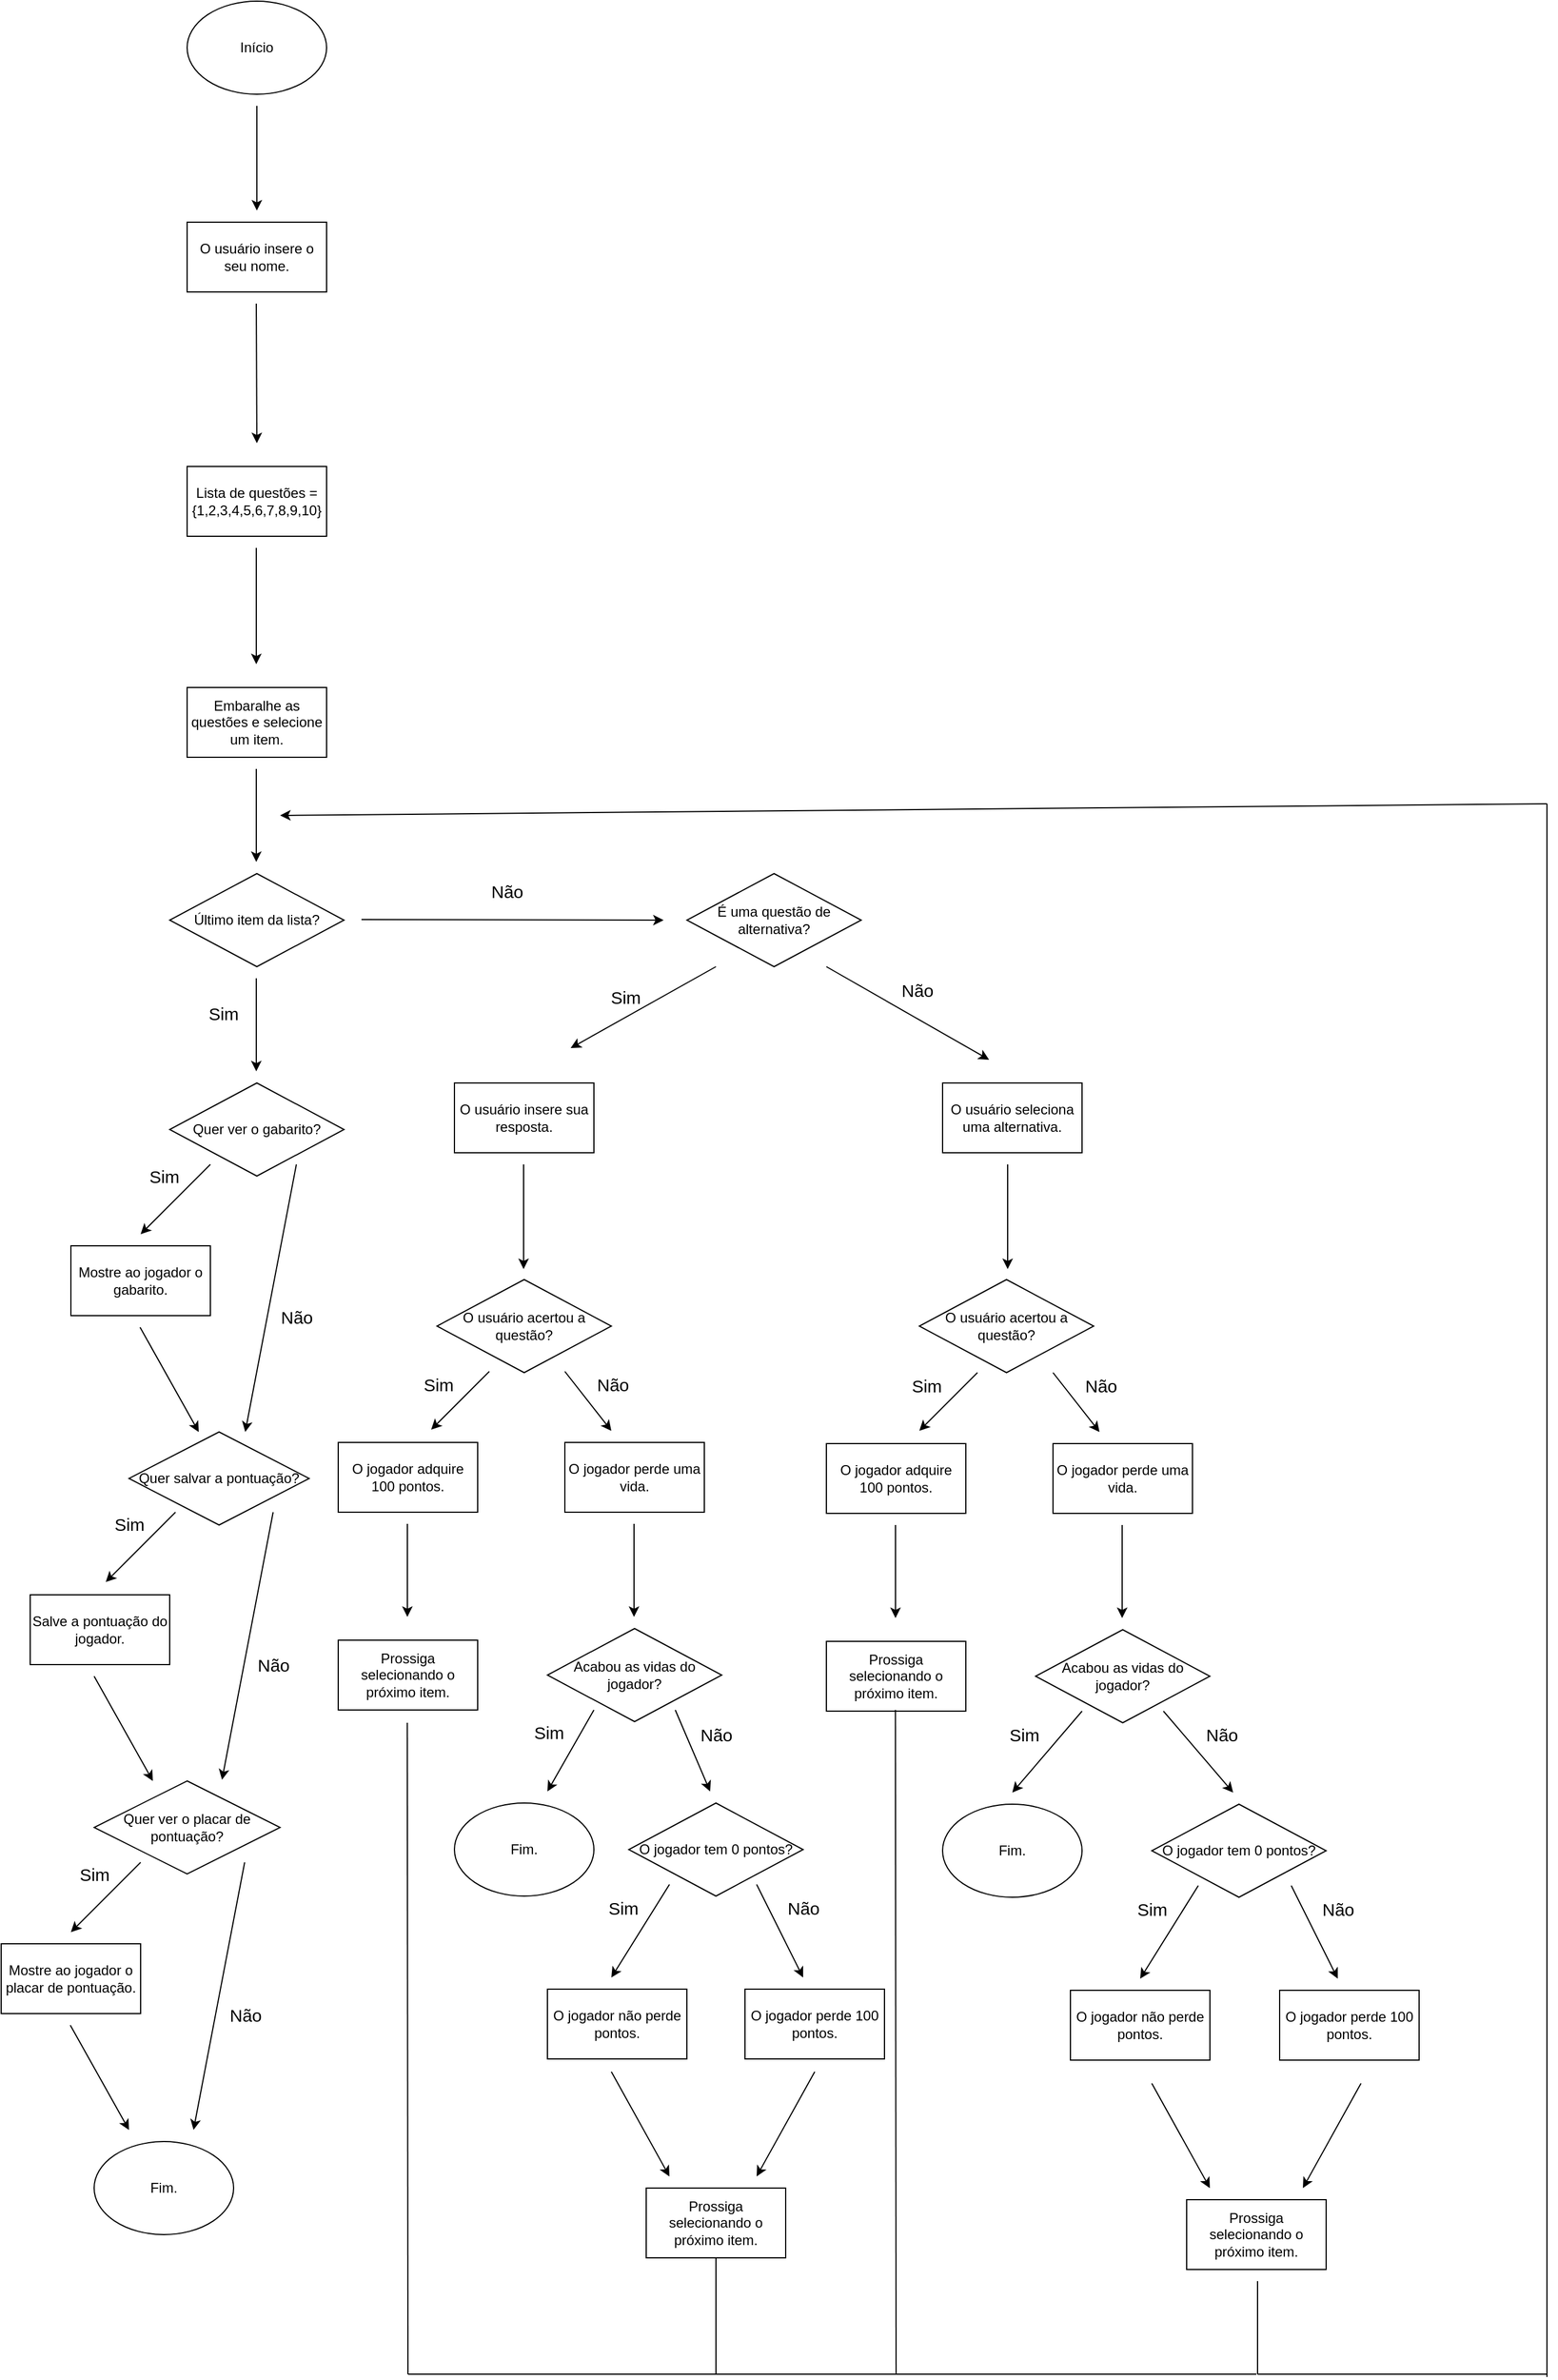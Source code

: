 <mxfile version="22.0.7" type="github">
  <diagram id="C5RBs43oDa-KdzZeNtuy" name="Page-1">
    <mxGraphModel dx="1035" dy="520" grid="1" gridSize="10" guides="1" tooltips="1" connect="1" arrows="1" fold="1" page="1" pageScale="1" pageWidth="827" pageHeight="1169" math="0" shadow="0">
      <root>
        <mxCell id="WIyWlLk6GJQsqaUBKTNV-0" />
        <mxCell id="WIyWlLk6GJQsqaUBKTNV-1" parent="WIyWlLk6GJQsqaUBKTNV-0" />
        <mxCell id="uaOrWUwennGpa3zISX---0" value="Início" style="ellipse;whiteSpace=wrap;html=1;" parent="WIyWlLk6GJQsqaUBKTNV-1" vertex="1">
          <mxGeometry x="320" y="70" width="120" height="80" as="geometry" />
        </mxCell>
        <mxCell id="uaOrWUwennGpa3zISX---1" value="" style="endArrow=classic;html=1;rounded=0;" parent="WIyWlLk6GJQsqaUBKTNV-1" edge="1">
          <mxGeometry width="50" height="50" relative="1" as="geometry">
            <mxPoint x="380" y="160" as="sourcePoint" />
            <mxPoint x="380" y="250" as="targetPoint" />
          </mxGeometry>
        </mxCell>
        <mxCell id="uaOrWUwennGpa3zISX---2" value="Lista de questões = {1,2,3,4,5,6,7,8,9,10}" style="rounded=0;whiteSpace=wrap;html=1;" parent="WIyWlLk6GJQsqaUBKTNV-1" vertex="1">
          <mxGeometry x="320" y="470" width="120" height="60" as="geometry" />
        </mxCell>
        <mxCell id="uaOrWUwennGpa3zISX---3" value="" style="endArrow=classic;html=1;rounded=0;" parent="WIyWlLk6GJQsqaUBKTNV-1" edge="1">
          <mxGeometry width="50" height="50" relative="1" as="geometry">
            <mxPoint x="379.5" y="540" as="sourcePoint" />
            <mxPoint x="379.5" y="640" as="targetPoint" />
          </mxGeometry>
        </mxCell>
        <mxCell id="uaOrWUwennGpa3zISX---5" value="Embaralhe as questões e selecione um item." style="rounded=0;whiteSpace=wrap;html=1;" parent="WIyWlLk6GJQsqaUBKTNV-1" vertex="1">
          <mxGeometry x="320" y="660" width="120" height="60" as="geometry" />
        </mxCell>
        <mxCell id="uaOrWUwennGpa3zISX---8" value="" style="endArrow=classic;html=1;rounded=0;" parent="WIyWlLk6GJQsqaUBKTNV-1" edge="1">
          <mxGeometry width="50" height="50" relative="1" as="geometry">
            <mxPoint x="379.5" y="730" as="sourcePoint" />
            <mxPoint x="379.5" y="810" as="targetPoint" />
          </mxGeometry>
        </mxCell>
        <mxCell id="uaOrWUwennGpa3zISX---11" value="Último item da lista?" style="rhombus;whiteSpace=wrap;html=1;" parent="WIyWlLk6GJQsqaUBKTNV-1" vertex="1">
          <mxGeometry x="305" y="820" width="150" height="80" as="geometry" />
        </mxCell>
        <mxCell id="uaOrWUwennGpa3zISX---12" value="" style="endArrow=classic;html=1;rounded=0;" parent="WIyWlLk6GJQsqaUBKTNV-1" edge="1">
          <mxGeometry width="50" height="50" relative="1" as="geometry">
            <mxPoint x="379.5" y="910" as="sourcePoint" />
            <mxPoint x="379.5" y="990" as="targetPoint" />
          </mxGeometry>
        </mxCell>
        <mxCell id="uaOrWUwennGpa3zISX---14" value="&lt;font style=&quot;font-size: 15px;&quot;&gt;Sim&lt;/font&gt;" style="edgeLabel;html=1;align=center;verticalAlign=middle;resizable=0;points=[];" parent="uaOrWUwennGpa3zISX---12" vertex="1" connectable="0">
          <mxGeometry x="-0.65" y="5" relative="1" as="geometry">
            <mxPoint x="-34" y="16" as="offset" />
          </mxGeometry>
        </mxCell>
        <mxCell id="uaOrWUwennGpa3zISX---15" value="" style="endArrow=classic;html=1;rounded=0;" parent="WIyWlLk6GJQsqaUBKTNV-1" edge="1">
          <mxGeometry width="50" height="50" relative="1" as="geometry">
            <mxPoint x="470" y="859.5" as="sourcePoint" />
            <mxPoint x="730" y="860" as="targetPoint" />
          </mxGeometry>
        </mxCell>
        <mxCell id="uaOrWUwennGpa3zISX---16" value="&lt;font style=&quot;font-size: 15px;&quot;&gt;Não&lt;/font&gt;" style="text;html=1;align=center;verticalAlign=middle;resizable=0;points=[];autosize=1;strokeColor=none;fillColor=none;" parent="WIyWlLk6GJQsqaUBKTNV-1" vertex="1">
          <mxGeometry x="570" y="820" width="50" height="30" as="geometry" />
        </mxCell>
        <mxCell id="uaOrWUwennGpa3zISX---17" value="O usuário insere o seu nome." style="rounded=0;whiteSpace=wrap;html=1;" parent="WIyWlLk6GJQsqaUBKTNV-1" vertex="1">
          <mxGeometry x="320" y="260" width="120" height="60" as="geometry" />
        </mxCell>
        <mxCell id="uaOrWUwennGpa3zISX---18" value="" style="endArrow=classic;html=1;rounded=0;" parent="WIyWlLk6GJQsqaUBKTNV-1" edge="1">
          <mxGeometry width="50" height="50" relative="1" as="geometry">
            <mxPoint x="379.5" y="330" as="sourcePoint" />
            <mxPoint x="380" y="450" as="targetPoint" />
          </mxGeometry>
        </mxCell>
        <mxCell id="uaOrWUwennGpa3zISX---19" value="É uma questão de alternativa?" style="rhombus;whiteSpace=wrap;html=1;" parent="WIyWlLk6GJQsqaUBKTNV-1" vertex="1">
          <mxGeometry x="750" y="820" width="150" height="80" as="geometry" />
        </mxCell>
        <mxCell id="uaOrWUwennGpa3zISX---20" value="" style="endArrow=classic;html=1;rounded=0;" parent="WIyWlLk6GJQsqaUBKTNV-1" edge="1">
          <mxGeometry width="50" height="50" relative="1" as="geometry">
            <mxPoint x="775" y="900" as="sourcePoint" />
            <mxPoint x="650" y="970" as="targetPoint" />
          </mxGeometry>
        </mxCell>
        <mxCell id="uaOrWUwennGpa3zISX---21" value="&lt;span style=&quot;font-size: 15px;&quot;&gt;Sim&lt;br&gt;&lt;/span&gt;" style="edgeLabel;html=1;align=center;verticalAlign=middle;resizable=0;points=[];" parent="uaOrWUwennGpa3zISX---20" vertex="1" connectable="0">
          <mxGeometry x="-0.247" relative="1" as="geometry">
            <mxPoint x="-31" y="-1" as="offset" />
          </mxGeometry>
        </mxCell>
        <mxCell id="uaOrWUwennGpa3zISX---22" value="O usuário insere sua resposta." style="rounded=0;whiteSpace=wrap;html=1;" parent="WIyWlLk6GJQsqaUBKTNV-1" vertex="1">
          <mxGeometry x="550" y="1000" width="120" height="60" as="geometry" />
        </mxCell>
        <mxCell id="uaOrWUwennGpa3zISX---25" value="" style="endArrow=classic;html=1;rounded=0;" parent="WIyWlLk6GJQsqaUBKTNV-1" edge="1">
          <mxGeometry width="50" height="50" relative="1" as="geometry">
            <mxPoint x="870" y="900" as="sourcePoint" />
            <mxPoint x="1010" y="980" as="targetPoint" />
          </mxGeometry>
        </mxCell>
        <mxCell id="uaOrWUwennGpa3zISX---26" value="&lt;span style=&quot;font-size: 15px;&quot;&gt;Não&lt;br&gt;&lt;/span&gt;" style="edgeLabel;html=1;align=center;verticalAlign=middle;resizable=0;points=[];" parent="uaOrWUwennGpa3zISX---25" vertex="1" connectable="0">
          <mxGeometry x="-0.247" relative="1" as="geometry">
            <mxPoint x="25" y="-10" as="offset" />
          </mxGeometry>
        </mxCell>
        <mxCell id="uaOrWUwennGpa3zISX---27" value="O usuário seleciona uma alternativa." style="rounded=0;whiteSpace=wrap;html=1;" parent="WIyWlLk6GJQsqaUBKTNV-1" vertex="1">
          <mxGeometry x="970" y="1000" width="120" height="60" as="geometry" />
        </mxCell>
        <mxCell id="uaOrWUwennGpa3zISX---28" value="" style="endArrow=classic;html=1;rounded=0;" parent="WIyWlLk6GJQsqaUBKTNV-1" edge="1">
          <mxGeometry width="50" height="50" relative="1" as="geometry">
            <mxPoint x="609.5" y="1070" as="sourcePoint" />
            <mxPoint x="609.5" y="1160" as="targetPoint" />
          </mxGeometry>
        </mxCell>
        <mxCell id="uaOrWUwennGpa3zISX---30" value="" style="endArrow=classic;html=1;rounded=0;" parent="WIyWlLk6GJQsqaUBKTNV-1" edge="1">
          <mxGeometry width="50" height="50" relative="1" as="geometry">
            <mxPoint x="1026" y="1070" as="sourcePoint" />
            <mxPoint x="1026" y="1160" as="targetPoint" />
          </mxGeometry>
        </mxCell>
        <mxCell id="uaOrWUwennGpa3zISX---31" value="O usuário acertou a questão?" style="rhombus;whiteSpace=wrap;html=1;" parent="WIyWlLk6GJQsqaUBKTNV-1" vertex="1">
          <mxGeometry x="535" y="1169" width="150" height="80" as="geometry" />
        </mxCell>
        <mxCell id="uaOrWUwennGpa3zISX---32" value="O usuário acertou a questão?" style="rhombus;whiteSpace=wrap;html=1;" parent="WIyWlLk6GJQsqaUBKTNV-1" vertex="1">
          <mxGeometry x="950" y="1169" width="150" height="80" as="geometry" />
        </mxCell>
        <mxCell id="uaOrWUwennGpa3zISX---33" value="" style="endArrow=classic;html=1;rounded=0;" parent="WIyWlLk6GJQsqaUBKTNV-1" edge="1">
          <mxGeometry width="50" height="50" relative="1" as="geometry">
            <mxPoint x="580" y="1248" as="sourcePoint" />
            <mxPoint x="530" y="1298" as="targetPoint" />
          </mxGeometry>
        </mxCell>
        <mxCell id="uaOrWUwennGpa3zISX---35" value="&lt;font style=&quot;font-size: 15px;&quot;&gt;Sim&lt;/font&gt;" style="edgeLabel;html=1;align=center;verticalAlign=middle;resizable=0;points=[];" parent="uaOrWUwennGpa3zISX---33" vertex="1" connectable="0">
          <mxGeometry x="-0.26" y="4" relative="1" as="geometry">
            <mxPoint x="-29" y="-10" as="offset" />
          </mxGeometry>
        </mxCell>
        <mxCell id="uaOrWUwennGpa3zISX---34" value="" style="endArrow=classic;html=1;rounded=0;" parent="WIyWlLk6GJQsqaUBKTNV-1" edge="1">
          <mxGeometry width="50" height="50" relative="1" as="geometry">
            <mxPoint x="645" y="1248" as="sourcePoint" />
            <mxPoint x="685" y="1299" as="targetPoint" />
          </mxGeometry>
        </mxCell>
        <mxCell id="uaOrWUwennGpa3zISX---36" value="&lt;font style=&quot;font-size: 15px;&quot;&gt;Não&lt;br&gt;&lt;/font&gt;" style="edgeLabel;html=1;align=center;verticalAlign=middle;resizable=0;points=[];" parent="uaOrWUwennGpa3zISX---34" vertex="1" connectable="0">
          <mxGeometry x="-0.383" relative="1" as="geometry">
            <mxPoint x="28" y="-5" as="offset" />
          </mxGeometry>
        </mxCell>
        <mxCell id="uaOrWUwennGpa3zISX---37" value="O jogador adquire 100 pontos." style="rounded=0;whiteSpace=wrap;html=1;" parent="WIyWlLk6GJQsqaUBKTNV-1" vertex="1">
          <mxGeometry x="450" y="1309" width="120" height="60" as="geometry" />
        </mxCell>
        <mxCell id="uaOrWUwennGpa3zISX---38" value="" style="endArrow=classic;html=1;rounded=0;" parent="WIyWlLk6GJQsqaUBKTNV-1" edge="1">
          <mxGeometry width="50" height="50" relative="1" as="geometry">
            <mxPoint x="509.5" y="1379" as="sourcePoint" />
            <mxPoint x="509.5" y="1459" as="targetPoint" />
          </mxGeometry>
        </mxCell>
        <mxCell id="uaOrWUwennGpa3zISX---40" value="Prossiga selecionando o próximo item." style="rounded=0;whiteSpace=wrap;html=1;" parent="WIyWlLk6GJQsqaUBKTNV-1" vertex="1">
          <mxGeometry x="450" y="1479" width="120" height="60" as="geometry" />
        </mxCell>
        <mxCell id="uaOrWUwennGpa3zISX---41" value="O jogador perde uma vida." style="rounded=0;whiteSpace=wrap;html=1;" parent="WIyWlLk6GJQsqaUBKTNV-1" vertex="1">
          <mxGeometry x="645" y="1309" width="120" height="60" as="geometry" />
        </mxCell>
        <mxCell id="uaOrWUwennGpa3zISX---43" value="" style="endArrow=classic;html=1;rounded=0;" parent="WIyWlLk6GJQsqaUBKTNV-1" edge="1">
          <mxGeometry width="50" height="50" relative="1" as="geometry">
            <mxPoint x="704.5" y="1379" as="sourcePoint" />
            <mxPoint x="704.5" y="1459" as="targetPoint" />
          </mxGeometry>
        </mxCell>
        <mxCell id="uaOrWUwennGpa3zISX---44" value="Acabou as vidas do jogador?" style="rhombus;whiteSpace=wrap;html=1;" parent="WIyWlLk6GJQsqaUBKTNV-1" vertex="1">
          <mxGeometry x="630" y="1469" width="150" height="80" as="geometry" />
        </mxCell>
        <mxCell id="uaOrWUwennGpa3zISX---45" value="" style="endArrow=classic;html=1;rounded=0;" parent="WIyWlLk6GJQsqaUBKTNV-1" edge="1">
          <mxGeometry width="50" height="50" relative="1" as="geometry">
            <mxPoint x="670" y="1539" as="sourcePoint" />
            <mxPoint x="630" y="1609" as="targetPoint" />
          </mxGeometry>
        </mxCell>
        <mxCell id="uaOrWUwennGpa3zISX---46" value="&lt;span style=&quot;font-size: 15px;&quot;&gt;Sim&lt;br&gt;&lt;/span&gt;" style="edgeLabel;html=1;align=center;verticalAlign=middle;resizable=0;points=[];" parent="uaOrWUwennGpa3zISX---45" vertex="1" connectable="0">
          <mxGeometry x="0.021" y="3" relative="1" as="geometry">
            <mxPoint x="-22" y="-18" as="offset" />
          </mxGeometry>
        </mxCell>
        <mxCell id="uaOrWUwennGpa3zISX---47" value="Fim." style="ellipse;whiteSpace=wrap;html=1;" parent="WIyWlLk6GJQsqaUBKTNV-1" vertex="1">
          <mxGeometry x="550" y="1619" width="120" height="80" as="geometry" />
        </mxCell>
        <mxCell id="uaOrWUwennGpa3zISX---49" value="" style="endArrow=classic;html=1;rounded=0;" parent="WIyWlLk6GJQsqaUBKTNV-1" edge="1">
          <mxGeometry width="50" height="50" relative="1" as="geometry">
            <mxPoint x="740" y="1539" as="sourcePoint" />
            <mxPoint x="770" y="1609" as="targetPoint" />
          </mxGeometry>
        </mxCell>
        <mxCell id="uaOrWUwennGpa3zISX---50" value="&lt;span style=&quot;font-size: 15px;&quot;&gt;Não&lt;br&gt;&lt;/span&gt;" style="edgeLabel;html=1;align=center;verticalAlign=middle;resizable=0;points=[];" parent="uaOrWUwennGpa3zISX---49" vertex="1" connectable="0">
          <mxGeometry x="0.021" y="3" relative="1" as="geometry">
            <mxPoint x="17" y="-14" as="offset" />
          </mxGeometry>
        </mxCell>
        <mxCell id="uaOrWUwennGpa3zISX---51" value="O jogador tem 0 pontos?" style="rhombus;whiteSpace=wrap;html=1;" parent="WIyWlLk6GJQsqaUBKTNV-1" vertex="1">
          <mxGeometry x="700" y="1619" width="150" height="80" as="geometry" />
        </mxCell>
        <mxCell id="uaOrWUwennGpa3zISX---52" value="" style="endArrow=classic;html=1;rounded=0;" parent="WIyWlLk6GJQsqaUBKTNV-1" edge="1">
          <mxGeometry width="50" height="50" relative="1" as="geometry">
            <mxPoint x="735" y="1689" as="sourcePoint" />
            <mxPoint x="685" y="1769" as="targetPoint" />
          </mxGeometry>
        </mxCell>
        <mxCell id="uaOrWUwennGpa3zISX---55" value="&lt;font style=&quot;font-size: 15px;&quot;&gt;Sim&lt;/font&gt;" style="edgeLabel;html=1;align=center;verticalAlign=middle;resizable=0;points=[];" parent="uaOrWUwennGpa3zISX---52" vertex="1" connectable="0">
          <mxGeometry x="-0.227" y="4" relative="1" as="geometry">
            <mxPoint x="-24" y="-13" as="offset" />
          </mxGeometry>
        </mxCell>
        <mxCell id="uaOrWUwennGpa3zISX---53" value="" style="endArrow=classic;html=1;rounded=0;" parent="WIyWlLk6GJQsqaUBKTNV-1" edge="1">
          <mxGeometry width="50" height="50" relative="1" as="geometry">
            <mxPoint x="810" y="1689" as="sourcePoint" />
            <mxPoint x="850" y="1769" as="targetPoint" />
          </mxGeometry>
        </mxCell>
        <mxCell id="uaOrWUwennGpa3zISX---57" value="&lt;font style=&quot;font-size: 15px;&quot;&gt;Não&lt;/font&gt;" style="edgeLabel;html=1;align=center;verticalAlign=middle;resizable=0;points=[];" parent="uaOrWUwennGpa3zISX---53" vertex="1" connectable="0">
          <mxGeometry x="-0.25" relative="1" as="geometry">
            <mxPoint x="25" y="-10" as="offset" />
          </mxGeometry>
        </mxCell>
        <mxCell id="uaOrWUwennGpa3zISX---58" value="O jogador não perde pontos." style="rounded=0;whiteSpace=wrap;html=1;" parent="WIyWlLk6GJQsqaUBKTNV-1" vertex="1">
          <mxGeometry x="630" y="1779" width="120" height="60" as="geometry" />
        </mxCell>
        <mxCell id="uaOrWUwennGpa3zISX---60" value="O jogador perde 100 pontos." style="rounded=0;whiteSpace=wrap;html=1;" parent="WIyWlLk6GJQsqaUBKTNV-1" vertex="1">
          <mxGeometry x="800" y="1779" width="120" height="60" as="geometry" />
        </mxCell>
        <mxCell id="uaOrWUwennGpa3zISX---62" value="" style="endArrow=classic;html=1;rounded=0;" parent="WIyWlLk6GJQsqaUBKTNV-1" edge="1">
          <mxGeometry width="50" height="50" relative="1" as="geometry">
            <mxPoint x="685" y="1850" as="sourcePoint" />
            <mxPoint x="735" y="1940" as="targetPoint" />
          </mxGeometry>
        </mxCell>
        <mxCell id="uaOrWUwennGpa3zISX---63" value="" style="endArrow=classic;html=1;rounded=0;" parent="WIyWlLk6GJQsqaUBKTNV-1" edge="1">
          <mxGeometry width="50" height="50" relative="1" as="geometry">
            <mxPoint x="860" y="1850" as="sourcePoint" />
            <mxPoint x="810" y="1940" as="targetPoint" />
          </mxGeometry>
        </mxCell>
        <mxCell id="uaOrWUwennGpa3zISX---67" value="" style="endArrow=classic;html=1;rounded=0;" parent="WIyWlLk6GJQsqaUBKTNV-1" edge="1">
          <mxGeometry width="50" height="50" relative="1" as="geometry">
            <mxPoint x="1000" y="1249" as="sourcePoint" />
            <mxPoint x="950" y="1299" as="targetPoint" />
          </mxGeometry>
        </mxCell>
        <mxCell id="uaOrWUwennGpa3zISX---68" value="&lt;font style=&quot;font-size: 15px;&quot;&gt;Sim&lt;/font&gt;" style="edgeLabel;html=1;align=center;verticalAlign=middle;resizable=0;points=[];" parent="uaOrWUwennGpa3zISX---67" vertex="1" connectable="0">
          <mxGeometry x="-0.26" y="4" relative="1" as="geometry">
            <mxPoint x="-29" y="-10" as="offset" />
          </mxGeometry>
        </mxCell>
        <mxCell id="uaOrWUwennGpa3zISX---69" value="" style="endArrow=classic;html=1;rounded=0;" parent="WIyWlLk6GJQsqaUBKTNV-1" edge="1">
          <mxGeometry width="50" height="50" relative="1" as="geometry">
            <mxPoint x="1065" y="1249" as="sourcePoint" />
            <mxPoint x="1105" y="1300" as="targetPoint" />
          </mxGeometry>
        </mxCell>
        <mxCell id="uaOrWUwennGpa3zISX---70" value="&lt;font style=&quot;font-size: 15px;&quot;&gt;Não&lt;br&gt;&lt;/font&gt;" style="edgeLabel;html=1;align=center;verticalAlign=middle;resizable=0;points=[];" parent="uaOrWUwennGpa3zISX---69" vertex="1" connectable="0">
          <mxGeometry x="-0.383" relative="1" as="geometry">
            <mxPoint x="28" y="-5" as="offset" />
          </mxGeometry>
        </mxCell>
        <mxCell id="uaOrWUwennGpa3zISX---71" value="O jogador adquire 100 pontos." style="rounded=0;whiteSpace=wrap;html=1;" parent="WIyWlLk6GJQsqaUBKTNV-1" vertex="1">
          <mxGeometry x="870" y="1310" width="120" height="60" as="geometry" />
        </mxCell>
        <mxCell id="uaOrWUwennGpa3zISX---72" value="" style="endArrow=classic;html=1;rounded=0;" parent="WIyWlLk6GJQsqaUBKTNV-1" edge="1">
          <mxGeometry width="50" height="50" relative="1" as="geometry">
            <mxPoint x="929.5" y="1380" as="sourcePoint" />
            <mxPoint x="929.5" y="1460" as="targetPoint" />
          </mxGeometry>
        </mxCell>
        <mxCell id="uaOrWUwennGpa3zISX---73" value="Prossiga selecionando o próximo item." style="rounded=0;whiteSpace=wrap;html=1;" parent="WIyWlLk6GJQsqaUBKTNV-1" vertex="1">
          <mxGeometry x="870" y="1480" width="120" height="60" as="geometry" />
        </mxCell>
        <mxCell id="uaOrWUwennGpa3zISX---74" value="O jogador perde uma vida." style="rounded=0;whiteSpace=wrap;html=1;" parent="WIyWlLk6GJQsqaUBKTNV-1" vertex="1">
          <mxGeometry x="1065" y="1310" width="120" height="60" as="geometry" />
        </mxCell>
        <mxCell id="uaOrWUwennGpa3zISX---75" value="" style="endArrow=classic;html=1;rounded=0;" parent="WIyWlLk6GJQsqaUBKTNV-1" edge="1">
          <mxGeometry width="50" height="50" relative="1" as="geometry">
            <mxPoint x="1124.5" y="1380" as="sourcePoint" />
            <mxPoint x="1124.5" y="1460" as="targetPoint" />
          </mxGeometry>
        </mxCell>
        <mxCell id="uaOrWUwennGpa3zISX---76" value="Acabou as vidas do jogador?" style="rhombus;whiteSpace=wrap;html=1;" parent="WIyWlLk6GJQsqaUBKTNV-1" vertex="1">
          <mxGeometry x="1050" y="1470" width="150" height="80" as="geometry" />
        </mxCell>
        <mxCell id="uaOrWUwennGpa3zISX---77" value="" style="endArrow=classic;html=1;rounded=0;" parent="WIyWlLk6GJQsqaUBKTNV-1" edge="1">
          <mxGeometry width="50" height="50" relative="1" as="geometry">
            <mxPoint x="1090" y="1540" as="sourcePoint" />
            <mxPoint x="1030" y="1610" as="targetPoint" />
          </mxGeometry>
        </mxCell>
        <mxCell id="uaOrWUwennGpa3zISX---78" value="&lt;span style=&quot;font-size: 15px;&quot;&gt;Sim&lt;br&gt;&lt;/span&gt;" style="edgeLabel;html=1;align=center;verticalAlign=middle;resizable=0;points=[];" parent="uaOrWUwennGpa3zISX---77" vertex="1" connectable="0">
          <mxGeometry x="0.021" y="3" relative="1" as="geometry">
            <mxPoint x="-22" y="-18" as="offset" />
          </mxGeometry>
        </mxCell>
        <mxCell id="uaOrWUwennGpa3zISX---79" value="Fim." style="ellipse;whiteSpace=wrap;html=1;" parent="WIyWlLk6GJQsqaUBKTNV-1" vertex="1">
          <mxGeometry x="970" y="1620" width="120" height="80" as="geometry" />
        </mxCell>
        <mxCell id="uaOrWUwennGpa3zISX---80" value="" style="endArrow=classic;html=1;rounded=0;" parent="WIyWlLk6GJQsqaUBKTNV-1" edge="1">
          <mxGeometry width="50" height="50" relative="1" as="geometry">
            <mxPoint x="1160" y="1540" as="sourcePoint" />
            <mxPoint x="1220" y="1610" as="targetPoint" />
          </mxGeometry>
        </mxCell>
        <mxCell id="uaOrWUwennGpa3zISX---81" value="&lt;span style=&quot;font-size: 15px;&quot;&gt;Não&lt;br&gt;&lt;/span&gt;" style="edgeLabel;html=1;align=center;verticalAlign=middle;resizable=0;points=[];" parent="uaOrWUwennGpa3zISX---80" vertex="1" connectable="0">
          <mxGeometry x="0.021" y="3" relative="1" as="geometry">
            <mxPoint x="17" y="-14" as="offset" />
          </mxGeometry>
        </mxCell>
        <mxCell id="uaOrWUwennGpa3zISX---82" value="O jogador tem 0 pontos?" style="rhombus;whiteSpace=wrap;html=1;" parent="WIyWlLk6GJQsqaUBKTNV-1" vertex="1">
          <mxGeometry x="1150" y="1620" width="150" height="80" as="geometry" />
        </mxCell>
        <mxCell id="uaOrWUwennGpa3zISX---83" value="" style="endArrow=classic;html=1;rounded=0;" parent="WIyWlLk6GJQsqaUBKTNV-1" edge="1">
          <mxGeometry width="50" height="50" relative="1" as="geometry">
            <mxPoint x="1190" y="1690" as="sourcePoint" />
            <mxPoint x="1140" y="1770" as="targetPoint" />
          </mxGeometry>
        </mxCell>
        <mxCell id="uaOrWUwennGpa3zISX---84" value="&lt;font style=&quot;font-size: 15px;&quot;&gt;Sim&lt;/font&gt;" style="edgeLabel;html=1;align=center;verticalAlign=middle;resizable=0;points=[];" parent="uaOrWUwennGpa3zISX---83" vertex="1" connectable="0">
          <mxGeometry x="-0.227" y="4" relative="1" as="geometry">
            <mxPoint x="-24" y="-13" as="offset" />
          </mxGeometry>
        </mxCell>
        <mxCell id="uaOrWUwennGpa3zISX---85" value="" style="endArrow=classic;html=1;rounded=0;" parent="WIyWlLk6GJQsqaUBKTNV-1" edge="1">
          <mxGeometry width="50" height="50" relative="1" as="geometry">
            <mxPoint x="1270" y="1690" as="sourcePoint" />
            <mxPoint x="1310" y="1770" as="targetPoint" />
          </mxGeometry>
        </mxCell>
        <mxCell id="uaOrWUwennGpa3zISX---86" value="&lt;font style=&quot;font-size: 15px;&quot;&gt;Não&lt;/font&gt;" style="edgeLabel;html=1;align=center;verticalAlign=middle;resizable=0;points=[];" parent="uaOrWUwennGpa3zISX---85" vertex="1" connectable="0">
          <mxGeometry x="-0.25" relative="1" as="geometry">
            <mxPoint x="25" y="-10" as="offset" />
          </mxGeometry>
        </mxCell>
        <mxCell id="uaOrWUwennGpa3zISX---87" value="O jogador não perde pontos." style="rounded=0;whiteSpace=wrap;html=1;" parent="WIyWlLk6GJQsqaUBKTNV-1" vertex="1">
          <mxGeometry x="1080" y="1780" width="120" height="60" as="geometry" />
        </mxCell>
        <mxCell id="uaOrWUwennGpa3zISX---88" value="O jogador perde 100 pontos." style="rounded=0;whiteSpace=wrap;html=1;" parent="WIyWlLk6GJQsqaUBKTNV-1" vertex="1">
          <mxGeometry x="1260" y="1780" width="120" height="60" as="geometry" />
        </mxCell>
        <mxCell id="uaOrWUwennGpa3zISX---89" value="" style="endArrow=classic;html=1;rounded=0;" parent="WIyWlLk6GJQsqaUBKTNV-1" edge="1">
          <mxGeometry width="50" height="50" relative="1" as="geometry">
            <mxPoint x="1150" y="1860" as="sourcePoint" />
            <mxPoint x="1200" y="1950" as="targetPoint" />
          </mxGeometry>
        </mxCell>
        <mxCell id="uaOrWUwennGpa3zISX---90" value="" style="endArrow=classic;html=1;rounded=0;" parent="WIyWlLk6GJQsqaUBKTNV-1" edge="1">
          <mxGeometry width="50" height="50" relative="1" as="geometry">
            <mxPoint x="1330" y="1860" as="sourcePoint" />
            <mxPoint x="1280" y="1950" as="targetPoint" />
          </mxGeometry>
        </mxCell>
        <mxCell id="uaOrWUwennGpa3zISX---91" value="Prossiga selecionando o próximo item." style="rounded=0;whiteSpace=wrap;html=1;" parent="WIyWlLk6GJQsqaUBKTNV-1" vertex="1">
          <mxGeometry x="715" y="1950" width="120" height="60" as="geometry" />
        </mxCell>
        <mxCell id="uaOrWUwennGpa3zISX---92" value="Prossiga selecionando o próximo item." style="rounded=0;whiteSpace=wrap;html=1;" parent="WIyWlLk6GJQsqaUBKTNV-1" vertex="1">
          <mxGeometry x="1180" y="1960" width="120" height="60" as="geometry" />
        </mxCell>
        <mxCell id="uaOrWUwennGpa3zISX---96" value="" style="endArrow=none;html=1;rounded=0;entryX=0.5;entryY=1;entryDx=0;entryDy=0;" parent="WIyWlLk6GJQsqaUBKTNV-1" edge="1" target="uaOrWUwennGpa3zISX---91">
          <mxGeometry width="50" height="50" relative="1" as="geometry">
            <mxPoint x="775" y="2110" as="sourcePoint" />
            <mxPoint x="774.41" y="2040" as="targetPoint" />
          </mxGeometry>
        </mxCell>
        <mxCell id="uaOrWUwennGpa3zISX---99" value="" style="endArrow=none;html=1;rounded=0;" parent="WIyWlLk6GJQsqaUBKTNV-1" edge="1">
          <mxGeometry width="50" height="50" relative="1" as="geometry">
            <mxPoint x="1241" y="2110" as="sourcePoint" />
            <mxPoint x="1241" y="2030" as="targetPoint" />
          </mxGeometry>
        </mxCell>
        <mxCell id="uaOrWUwennGpa3zISX---100" value="" style="endArrow=none;html=1;rounded=0;" parent="WIyWlLk6GJQsqaUBKTNV-1" edge="1">
          <mxGeometry width="50" height="50" relative="1" as="geometry">
            <mxPoint x="820" y="2110" as="sourcePoint" />
            <mxPoint x="1240" y="2110" as="targetPoint" />
          </mxGeometry>
        </mxCell>
        <mxCell id="uaOrWUwennGpa3zISX---101" value="" style="endArrow=none;html=1;rounded=0;" parent="WIyWlLk6GJQsqaUBKTNV-1" edge="1">
          <mxGeometry width="50" height="50" relative="1" as="geometry">
            <mxPoint x="1241" y="2110" as="sourcePoint" />
            <mxPoint x="1490" y="2110" as="targetPoint" />
          </mxGeometry>
        </mxCell>
        <mxCell id="uaOrWUwennGpa3zISX---102" value="" style="endArrow=none;html=1;rounded=0;" parent="WIyWlLk6GJQsqaUBKTNV-1" edge="1">
          <mxGeometry width="50" height="50" relative="1" as="geometry">
            <mxPoint x="1490" y="2112.35" as="sourcePoint" />
            <mxPoint x="1490" y="760" as="targetPoint" />
          </mxGeometry>
        </mxCell>
        <mxCell id="bun6R_JWJNG-B8OFMmZ9-1" value="" style="endArrow=classic;html=1;rounded=0;" edge="1" parent="WIyWlLk6GJQsqaUBKTNV-1">
          <mxGeometry width="50" height="50" relative="1" as="geometry">
            <mxPoint x="1490" y="760" as="sourcePoint" />
            <mxPoint x="400" y="770" as="targetPoint" />
          </mxGeometry>
        </mxCell>
        <mxCell id="bun6R_JWJNG-B8OFMmZ9-2" value="" style="endArrow=none;html=1;rounded=0;" edge="1" parent="WIyWlLk6GJQsqaUBKTNV-1">
          <mxGeometry width="50" height="50" relative="1" as="geometry">
            <mxPoint x="510" y="2110" as="sourcePoint" />
            <mxPoint x="509.41" y="1550" as="targetPoint" />
          </mxGeometry>
        </mxCell>
        <mxCell id="bun6R_JWJNG-B8OFMmZ9-3" value="" style="endArrow=none;html=1;rounded=0;" edge="1" parent="WIyWlLk6GJQsqaUBKTNV-1">
          <mxGeometry width="50" height="50" relative="1" as="geometry">
            <mxPoint x="510" y="2110" as="sourcePoint" />
            <mxPoint x="820" y="2110" as="targetPoint" />
          </mxGeometry>
        </mxCell>
        <mxCell id="bun6R_JWJNG-B8OFMmZ9-5" value="" style="endArrow=none;html=1;rounded=0;" edge="1" parent="WIyWlLk6GJQsqaUBKTNV-1">
          <mxGeometry width="50" height="50" relative="1" as="geometry">
            <mxPoint x="930" y="2110" as="sourcePoint" />
            <mxPoint x="929.41" y="1539" as="targetPoint" />
          </mxGeometry>
        </mxCell>
        <mxCell id="bun6R_JWJNG-B8OFMmZ9-7" value="Quer ver o gabarito?" style="rhombus;whiteSpace=wrap;html=1;" vertex="1" parent="WIyWlLk6GJQsqaUBKTNV-1">
          <mxGeometry x="305" y="1000" width="150" height="80" as="geometry" />
        </mxCell>
        <mxCell id="bun6R_JWJNG-B8OFMmZ9-8" value="" style="endArrow=classic;html=1;rounded=0;" edge="1" parent="WIyWlLk6GJQsqaUBKTNV-1">
          <mxGeometry width="50" height="50" relative="1" as="geometry">
            <mxPoint x="340" y="1070" as="sourcePoint" />
            <mxPoint x="280" y="1130" as="targetPoint" />
          </mxGeometry>
        </mxCell>
        <mxCell id="bun6R_JWJNG-B8OFMmZ9-11" value="&lt;font style=&quot;font-size: 15px;&quot;&gt;Sim&lt;/font&gt;" style="edgeLabel;html=1;align=center;verticalAlign=middle;resizable=0;points=[];" vertex="1" connectable="0" parent="bun6R_JWJNG-B8OFMmZ9-8">
          <mxGeometry x="-0.133" y="-3" relative="1" as="geometry">
            <mxPoint x="-12" y="-14" as="offset" />
          </mxGeometry>
        </mxCell>
        <mxCell id="bun6R_JWJNG-B8OFMmZ9-10" value="" style="endArrow=classic;html=1;rounded=0;" edge="1" parent="WIyWlLk6GJQsqaUBKTNV-1">
          <mxGeometry width="50" height="50" relative="1" as="geometry">
            <mxPoint x="414" y="1070" as="sourcePoint" />
            <mxPoint x="370" y="1300" as="targetPoint" />
          </mxGeometry>
        </mxCell>
        <mxCell id="bun6R_JWJNG-B8OFMmZ9-12" value="&lt;font style=&quot;font-size: 15px;&quot;&gt;Não&lt;/font&gt;" style="edgeLabel;html=1;align=center;verticalAlign=middle;resizable=0;points=[];" vertex="1" connectable="0" parent="bun6R_JWJNG-B8OFMmZ9-10">
          <mxGeometry x="-0.267" relative="1" as="geometry">
            <mxPoint x="16" y="46" as="offset" />
          </mxGeometry>
        </mxCell>
        <mxCell id="bun6R_JWJNG-B8OFMmZ9-13" value="Mostre ao jogador o gabarito." style="rounded=0;whiteSpace=wrap;html=1;" vertex="1" parent="WIyWlLk6GJQsqaUBKTNV-1">
          <mxGeometry x="220" y="1140" width="120" height="60" as="geometry" />
        </mxCell>
        <mxCell id="bun6R_JWJNG-B8OFMmZ9-14" value="" style="endArrow=classic;html=1;rounded=0;" edge="1" parent="WIyWlLk6GJQsqaUBKTNV-1">
          <mxGeometry width="50" height="50" relative="1" as="geometry">
            <mxPoint x="279.5" y="1210" as="sourcePoint" />
            <mxPoint x="330" y="1300" as="targetPoint" />
          </mxGeometry>
        </mxCell>
        <mxCell id="bun6R_JWJNG-B8OFMmZ9-15" value="Quer salvar a pontuação?" style="rhombus;whiteSpace=wrap;html=1;" vertex="1" parent="WIyWlLk6GJQsqaUBKTNV-1">
          <mxGeometry x="270" y="1300" width="155" height="80" as="geometry" />
        </mxCell>
        <mxCell id="bun6R_JWJNG-B8OFMmZ9-17" value="" style="endArrow=classic;html=1;rounded=0;" edge="1" parent="WIyWlLk6GJQsqaUBKTNV-1">
          <mxGeometry width="50" height="50" relative="1" as="geometry">
            <mxPoint x="310" y="1369" as="sourcePoint" />
            <mxPoint x="250" y="1429" as="targetPoint" />
          </mxGeometry>
        </mxCell>
        <mxCell id="bun6R_JWJNG-B8OFMmZ9-18" value="&lt;font style=&quot;font-size: 15px;&quot;&gt;Sim&lt;/font&gt;" style="edgeLabel;html=1;align=center;verticalAlign=middle;resizable=0;points=[];" vertex="1" connectable="0" parent="bun6R_JWJNG-B8OFMmZ9-17">
          <mxGeometry x="-0.133" y="-3" relative="1" as="geometry">
            <mxPoint x="-12" y="-14" as="offset" />
          </mxGeometry>
        </mxCell>
        <mxCell id="bun6R_JWJNG-B8OFMmZ9-19" value="Salve a pontuação do jogador." style="rounded=0;whiteSpace=wrap;html=1;" vertex="1" parent="WIyWlLk6GJQsqaUBKTNV-1">
          <mxGeometry x="185" y="1440" width="120" height="60" as="geometry" />
        </mxCell>
        <mxCell id="bun6R_JWJNG-B8OFMmZ9-21" value="" style="endArrow=classic;html=1;rounded=0;" edge="1" parent="WIyWlLk6GJQsqaUBKTNV-1">
          <mxGeometry width="50" height="50" relative="1" as="geometry">
            <mxPoint x="240" y="1510" as="sourcePoint" />
            <mxPoint x="290.5" y="1600" as="targetPoint" />
          </mxGeometry>
        </mxCell>
        <mxCell id="bun6R_JWJNG-B8OFMmZ9-22" value="" style="endArrow=classic;html=1;rounded=0;" edge="1" parent="WIyWlLk6GJQsqaUBKTNV-1">
          <mxGeometry width="50" height="50" relative="1" as="geometry">
            <mxPoint x="394" y="1369" as="sourcePoint" />
            <mxPoint x="350" y="1599" as="targetPoint" />
          </mxGeometry>
        </mxCell>
        <mxCell id="bun6R_JWJNG-B8OFMmZ9-23" value="&lt;font style=&quot;font-size: 15px;&quot;&gt;Não&lt;/font&gt;" style="edgeLabel;html=1;align=center;verticalAlign=middle;resizable=0;points=[];" vertex="1" connectable="0" parent="bun6R_JWJNG-B8OFMmZ9-22">
          <mxGeometry x="-0.267" relative="1" as="geometry">
            <mxPoint x="16" y="46" as="offset" />
          </mxGeometry>
        </mxCell>
        <mxCell id="bun6R_JWJNG-B8OFMmZ9-24" value="Quer ver o placar de pontuação?" style="rhombus;whiteSpace=wrap;html=1;" vertex="1" parent="WIyWlLk6GJQsqaUBKTNV-1">
          <mxGeometry x="240" y="1600" width="160" height="80" as="geometry" />
        </mxCell>
        <mxCell id="bun6R_JWJNG-B8OFMmZ9-25" value="" style="endArrow=classic;html=1;rounded=0;" edge="1" parent="WIyWlLk6GJQsqaUBKTNV-1">
          <mxGeometry width="50" height="50" relative="1" as="geometry">
            <mxPoint x="280" y="1670" as="sourcePoint" />
            <mxPoint x="220" y="1730" as="targetPoint" />
          </mxGeometry>
        </mxCell>
        <mxCell id="bun6R_JWJNG-B8OFMmZ9-26" value="&lt;font style=&quot;font-size: 15px;&quot;&gt;Sim&lt;/font&gt;" style="edgeLabel;html=1;align=center;verticalAlign=middle;resizable=0;points=[];" vertex="1" connectable="0" parent="bun6R_JWJNG-B8OFMmZ9-25">
          <mxGeometry x="-0.133" y="-3" relative="1" as="geometry">
            <mxPoint x="-12" y="-14" as="offset" />
          </mxGeometry>
        </mxCell>
        <mxCell id="bun6R_JWJNG-B8OFMmZ9-29" value="Mostre ao jogador o placar de pontuação." style="rounded=0;whiteSpace=wrap;html=1;" vertex="1" parent="WIyWlLk6GJQsqaUBKTNV-1">
          <mxGeometry x="160" y="1740" width="120" height="60" as="geometry" />
        </mxCell>
        <mxCell id="bun6R_JWJNG-B8OFMmZ9-30" value="" style="endArrow=classic;html=1;rounded=0;" edge="1" parent="WIyWlLk6GJQsqaUBKTNV-1">
          <mxGeometry width="50" height="50" relative="1" as="geometry">
            <mxPoint x="219.5" y="1810" as="sourcePoint" />
            <mxPoint x="270" y="1900" as="targetPoint" />
          </mxGeometry>
        </mxCell>
        <mxCell id="bun6R_JWJNG-B8OFMmZ9-31" value="" style="endArrow=classic;html=1;rounded=0;" edge="1" parent="WIyWlLk6GJQsqaUBKTNV-1">
          <mxGeometry width="50" height="50" relative="1" as="geometry">
            <mxPoint x="369.5" y="1670" as="sourcePoint" />
            <mxPoint x="325.5" y="1900" as="targetPoint" />
          </mxGeometry>
        </mxCell>
        <mxCell id="bun6R_JWJNG-B8OFMmZ9-32" value="&lt;font style=&quot;font-size: 15px;&quot;&gt;Não&lt;/font&gt;" style="edgeLabel;html=1;align=center;verticalAlign=middle;resizable=0;points=[];" vertex="1" connectable="0" parent="bun6R_JWJNG-B8OFMmZ9-31">
          <mxGeometry x="-0.267" relative="1" as="geometry">
            <mxPoint x="16" y="46" as="offset" />
          </mxGeometry>
        </mxCell>
        <mxCell id="bun6R_JWJNG-B8OFMmZ9-34" value="Fim." style="ellipse;whiteSpace=wrap;html=1;" vertex="1" parent="WIyWlLk6GJQsqaUBKTNV-1">
          <mxGeometry x="240" y="1910" width="120" height="80" as="geometry" />
        </mxCell>
      </root>
    </mxGraphModel>
  </diagram>
</mxfile>

